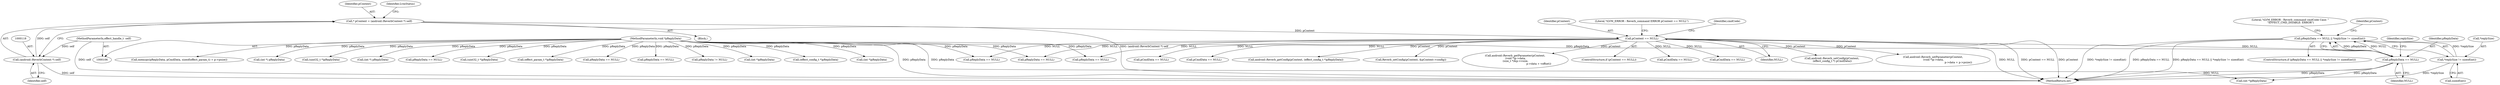 digraph "0_Android_9e29523b9537983b4c4b205ff868d0b3bca0383b_0@API" {
"1000521" [label="(Call,pReplyData == NULL || *replySize != sizeof(int))"];
"1000522" [label="(Call,pReplyData == NULL)"];
"1000112" [label="(MethodParameterIn,void *pReplyData)"];
"1000127" [label="(Call,pContext == NULL)"];
"1000115" [label="(Call,* pContext = (android::ReverbContext *) self)"];
"1000117" [label="(Call,(android::ReverbContext *) self)"];
"1000107" [label="(MethodParameterIn,effect_handle_t  self)"];
"1000525" [label="(Call,*replySize != sizeof(int))"];
"1000119" [label="(Identifier,self)"];
"1000563" [label="(Call,pCmdData == NULL)"];
"1000430" [label="(Call,(int *)pReplyData)"];
"1000520" [label="(ControlStructure,if (pReplyData == NULL || *replySize != sizeof(int)))"];
"1000129" [label="(Identifier,NULL)"];
"1000128" [label="(Identifier,pContext)"];
"1000116" [label="(Identifier,pContext)"];
"1000539" [label="(Identifier,pContext)"];
"1000202" [label="(Call,android::Reverb_setConfig(pContext,\n (effect_config_t *) pCmdData))"];
"1000532" [label="(Literal,\"\tLVM_ERROR : Reverb_command cmdCode Case: \"\n \"EFFECT_CMD_DISABLE: ERROR\")"];
"1000311" [label="(Call,memcpy(pReplyData, pCmdData, sizeof(effect_param_t) + p->psize))"];
"1000528" [label="(Call,sizeof(int))"];
"1000115" [label="(Call,* pContext = (android::ReverbContext *) self)"];
"1000433" [label="(Call,android::Reverb_setParameter(pContext,\n (void *)p->data,\n                                                              p->data + p->psize))"];
"1000142" [label="(Call,pReplyData == NULL)"];
"1000688" [label="(MethodReturn,int)"];
"1000127" [label="(Call,pContext == NULL)"];
"1000162" [label="(Call,(int *) pReplyData)"];
"1000619" [label="(Call,(uint32_t *)pReplyData)"];
"1000132" [label="(Literal,\"\tLVM_ERROR : Reverb_command ERROR pContext == NULL\")"];
"1000199" [label="(Call,(int *) pReplyData)"];
"1000271" [label="(Call,pCmdData == NULL)"];
"1000179" [label="(Call,pReplyData == NULL)"];
"1000628" [label="(Call,(uint32_t *)pReplyData)"];
"1000211" [label="(Call,pReplyData == NULL)"];
"1000107" [label="(MethodParameterIn,effect_handle_t  self)"];
"1000170" [label="(Call,pCmdData == NULL)"];
"1000229" [label="(Call,android::Reverb_getConfig(pContext, (effect_config_t *)pReplyData))"];
"1000236" [label="(Call,Reverb_setConfig(pContext, &pContext->config))"];
"1000525" [label="(Call,*replySize != sizeof(int))"];
"1000550" [label="(Call,(int *)pReplyData)"];
"1000527" [label="(Identifier,replySize)"];
"1000322" [label="(Call,(effect_param_t *)pReplyData)"];
"1000391" [label="(Call,pReplyData == NULL)"];
"1000345" [label="(Call,android::Reverb_getParameter(pContext,\n (void *)p->data,\n (size_t *)&p->vsize,\n                                                          p->data + voffset))"];
"1000124" [label="(Identifier,LvmStatus)"];
"1000523" [label="(Identifier,pReplyData)"];
"1000117" [label="(Call,(android::ReverbContext *) self)"];
"1000289" [label="(Call,pReplyData == NULL)"];
"1000113" [label="(Block,)"];
"1000112" [label="(MethodParameterIn,void *pReplyData)"];
"1000579" [label="(Call,pReplyData != NULL)"];
"1000126" [label="(ControlStructure,if (pContext == NULL))"];
"1000379" [label="(Call,pCmdData == NULL)"];
"1000526" [label="(Call,*replySize)"];
"1000479" [label="(Call,(int *)pReplyData)"];
"1000521" [label="(Call,pReplyData == NULL || *replySize != sizeof(int))"];
"1000137" [label="(Identifier,cmdCode)"];
"1000231" [label="(Call,(effect_config_t *)pReplyData)"];
"1000524" [label="(Identifier,NULL)"];
"1000522" [label="(Call,pReplyData == NULL)"];
"1000451" [label="(Call,pReplyData == NULL)"];
"1000521" -> "1000520"  [label="AST: "];
"1000521" -> "1000522"  [label="CFG: "];
"1000521" -> "1000525"  [label="CFG: "];
"1000522" -> "1000521"  [label="AST: "];
"1000525" -> "1000521"  [label="AST: "];
"1000532" -> "1000521"  [label="CFG: "];
"1000539" -> "1000521"  [label="CFG: "];
"1000521" -> "1000688"  [label="DDG: *replySize != sizeof(int)"];
"1000521" -> "1000688"  [label="DDG: pReplyData == NULL"];
"1000521" -> "1000688"  [label="DDG: pReplyData == NULL || *replySize != sizeof(int)"];
"1000522" -> "1000521"  [label="DDG: pReplyData"];
"1000522" -> "1000521"  [label="DDG: NULL"];
"1000525" -> "1000521"  [label="DDG: *replySize"];
"1000522" -> "1000524"  [label="CFG: "];
"1000523" -> "1000522"  [label="AST: "];
"1000524" -> "1000522"  [label="AST: "];
"1000527" -> "1000522"  [label="CFG: "];
"1000522" -> "1000688"  [label="DDG: NULL"];
"1000522" -> "1000688"  [label="DDG: pReplyData"];
"1000112" -> "1000522"  [label="DDG: pReplyData"];
"1000127" -> "1000522"  [label="DDG: NULL"];
"1000522" -> "1000550"  [label="DDG: pReplyData"];
"1000112" -> "1000106"  [label="AST: "];
"1000112" -> "1000688"  [label="DDG: pReplyData"];
"1000112" -> "1000142"  [label="DDG: pReplyData"];
"1000112" -> "1000162"  [label="DDG: pReplyData"];
"1000112" -> "1000179"  [label="DDG: pReplyData"];
"1000112" -> "1000199"  [label="DDG: pReplyData"];
"1000112" -> "1000211"  [label="DDG: pReplyData"];
"1000112" -> "1000231"  [label="DDG: pReplyData"];
"1000112" -> "1000289"  [label="DDG: pReplyData"];
"1000112" -> "1000311"  [label="DDG: pReplyData"];
"1000112" -> "1000322"  [label="DDG: pReplyData"];
"1000112" -> "1000391"  [label="DDG: pReplyData"];
"1000112" -> "1000430"  [label="DDG: pReplyData"];
"1000112" -> "1000451"  [label="DDG: pReplyData"];
"1000112" -> "1000479"  [label="DDG: pReplyData"];
"1000112" -> "1000550"  [label="DDG: pReplyData"];
"1000112" -> "1000579"  [label="DDG: pReplyData"];
"1000112" -> "1000619"  [label="DDG: pReplyData"];
"1000112" -> "1000628"  [label="DDG: pReplyData"];
"1000127" -> "1000126"  [label="AST: "];
"1000127" -> "1000129"  [label="CFG: "];
"1000128" -> "1000127"  [label="AST: "];
"1000129" -> "1000127"  [label="AST: "];
"1000132" -> "1000127"  [label="CFG: "];
"1000137" -> "1000127"  [label="CFG: "];
"1000127" -> "1000688"  [label="DDG: NULL"];
"1000127" -> "1000688"  [label="DDG: pContext == NULL"];
"1000127" -> "1000688"  [label="DDG: pContext"];
"1000115" -> "1000127"  [label="DDG: pContext"];
"1000127" -> "1000142"  [label="DDG: NULL"];
"1000127" -> "1000170"  [label="DDG: NULL"];
"1000127" -> "1000202"  [label="DDG: pContext"];
"1000127" -> "1000211"  [label="DDG: NULL"];
"1000127" -> "1000229"  [label="DDG: pContext"];
"1000127" -> "1000236"  [label="DDG: pContext"];
"1000127" -> "1000271"  [label="DDG: NULL"];
"1000127" -> "1000345"  [label="DDG: pContext"];
"1000127" -> "1000379"  [label="DDG: NULL"];
"1000127" -> "1000433"  [label="DDG: pContext"];
"1000127" -> "1000451"  [label="DDG: NULL"];
"1000127" -> "1000563"  [label="DDG: NULL"];
"1000115" -> "1000113"  [label="AST: "];
"1000115" -> "1000117"  [label="CFG: "];
"1000116" -> "1000115"  [label="AST: "];
"1000117" -> "1000115"  [label="AST: "];
"1000124" -> "1000115"  [label="CFG: "];
"1000115" -> "1000688"  [label="DDG: (android::ReverbContext *) self"];
"1000117" -> "1000115"  [label="DDG: self"];
"1000117" -> "1000119"  [label="CFG: "];
"1000118" -> "1000117"  [label="AST: "];
"1000119" -> "1000117"  [label="AST: "];
"1000117" -> "1000688"  [label="DDG: self"];
"1000107" -> "1000117"  [label="DDG: self"];
"1000107" -> "1000106"  [label="AST: "];
"1000107" -> "1000688"  [label="DDG: self"];
"1000525" -> "1000528"  [label="CFG: "];
"1000526" -> "1000525"  [label="AST: "];
"1000528" -> "1000525"  [label="AST: "];
"1000525" -> "1000688"  [label="DDG: *replySize"];
}
